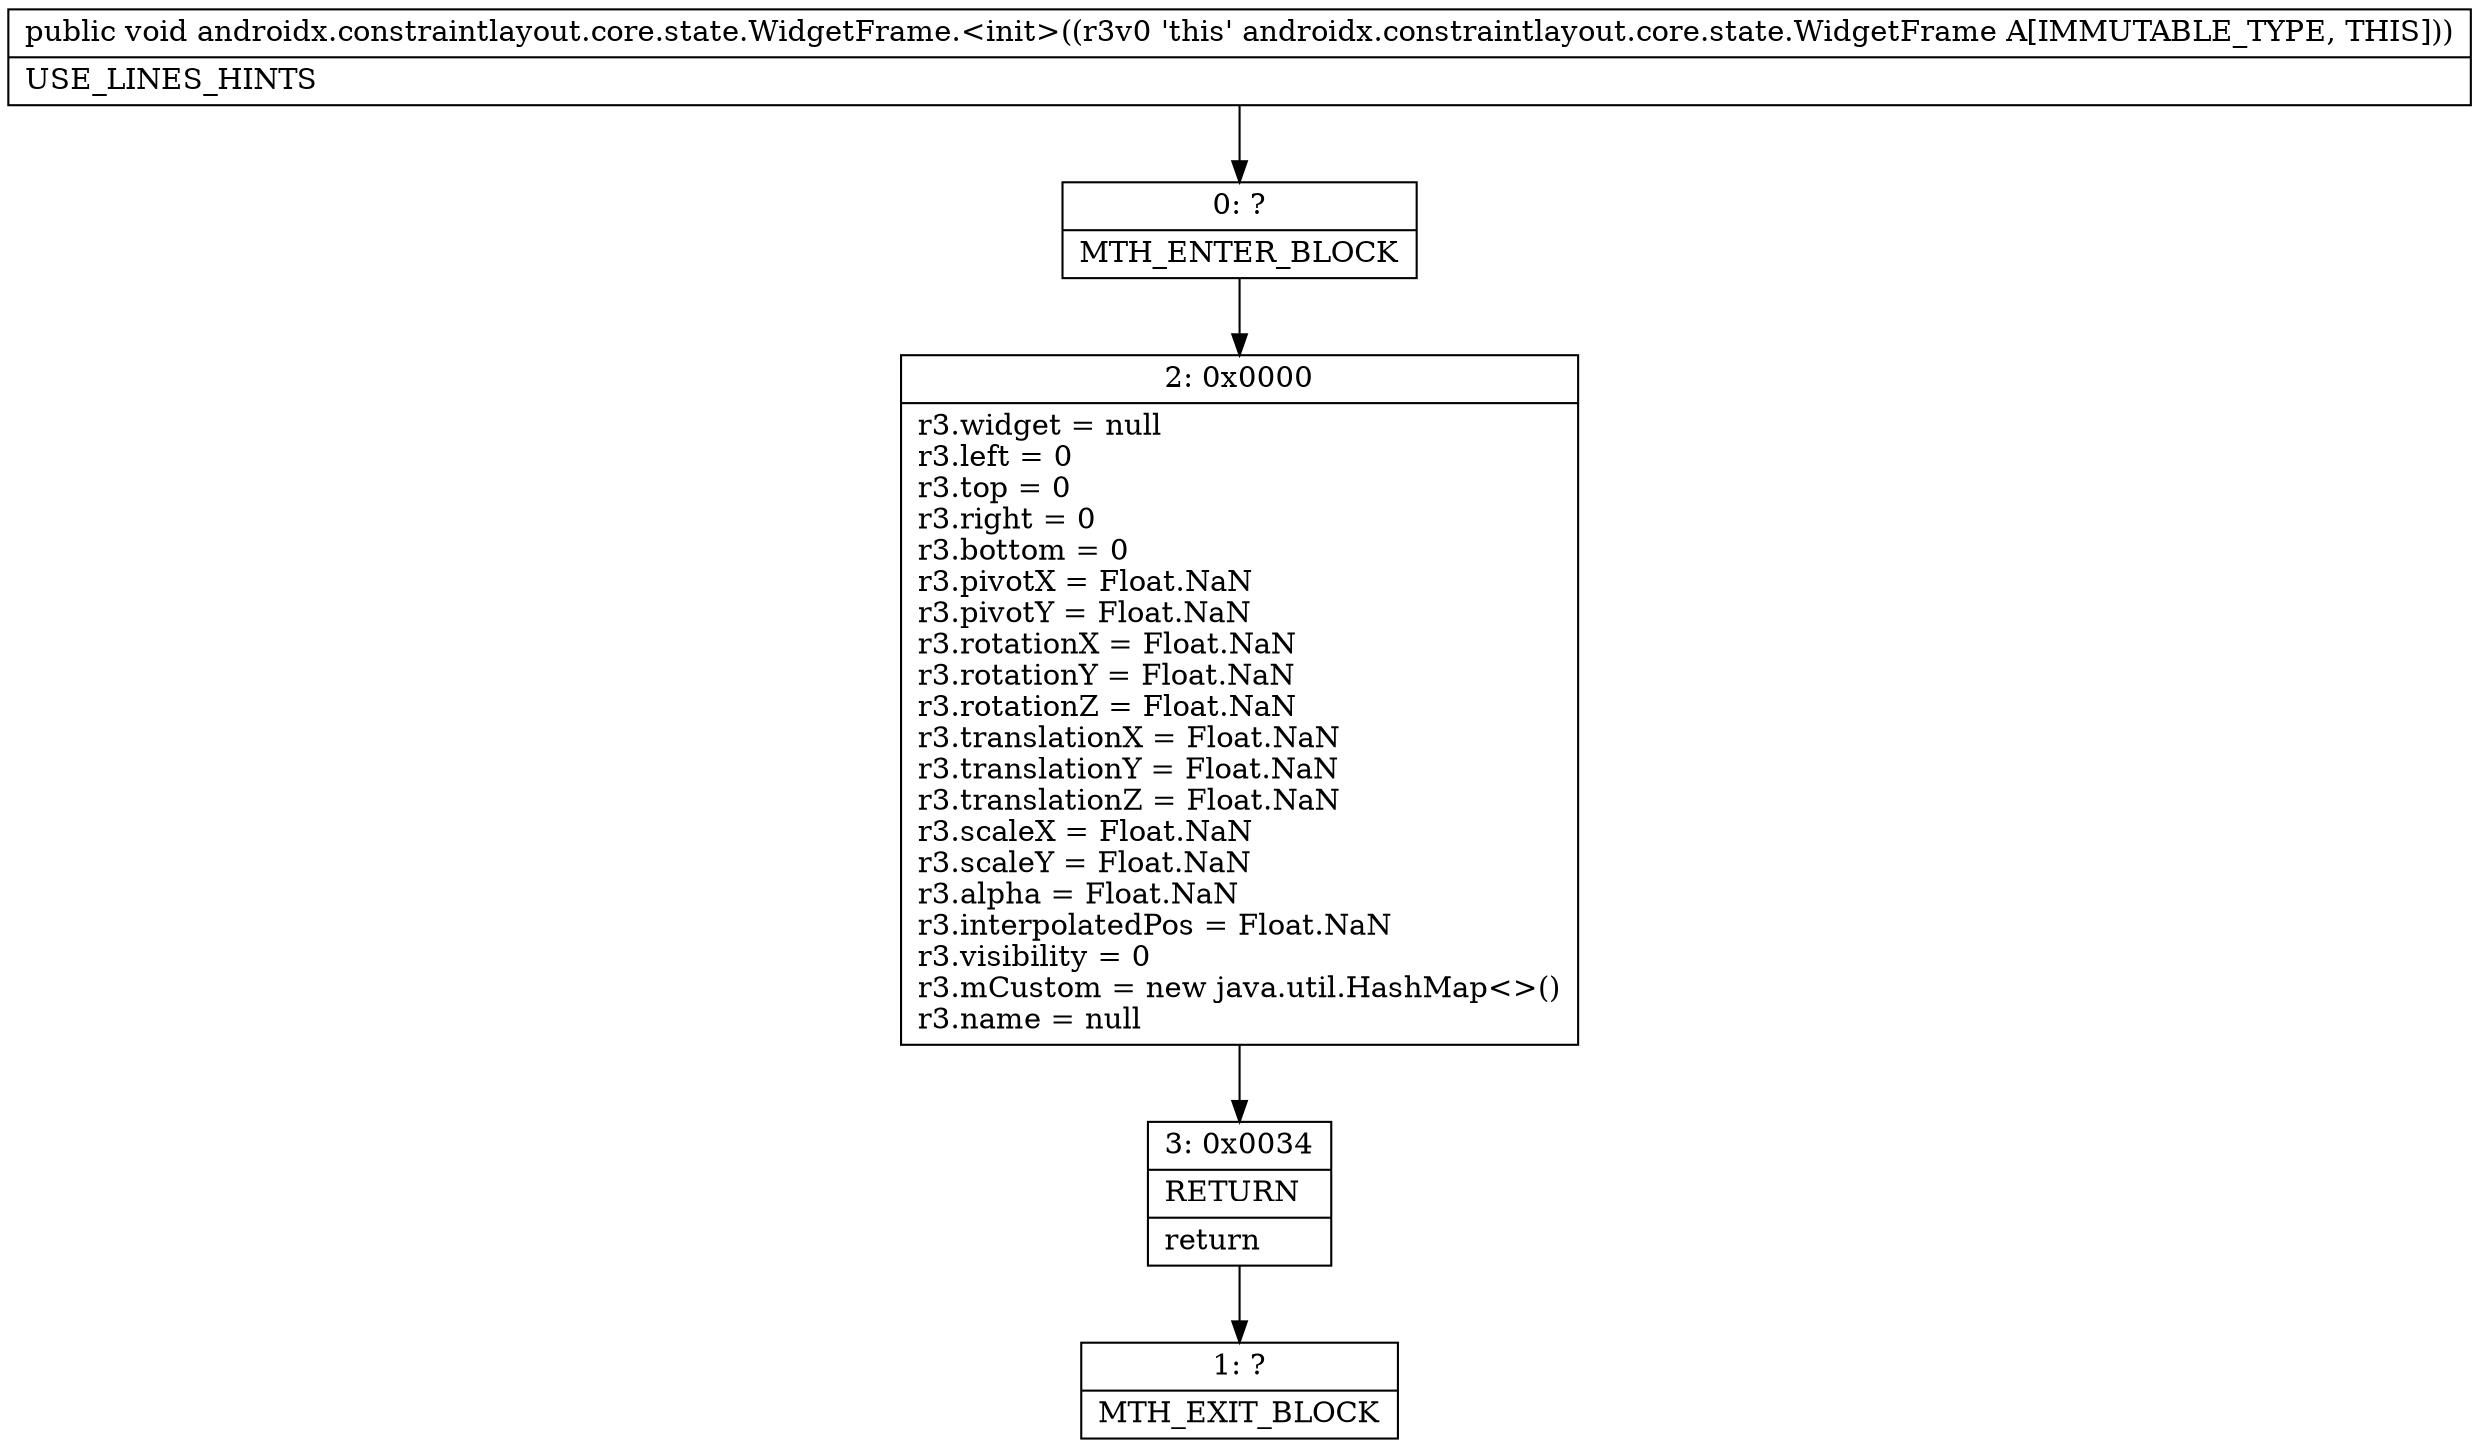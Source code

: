 digraph "CFG forandroidx.constraintlayout.core.state.WidgetFrame.\<init\>()V" {
Node_0 [shape=record,label="{0\:\ ?|MTH_ENTER_BLOCK\l}"];
Node_2 [shape=record,label="{2\:\ 0x0000|r3.widget = null\lr3.left = 0\lr3.top = 0\lr3.right = 0\lr3.bottom = 0\lr3.pivotX = Float.NaN\lr3.pivotY = Float.NaN\lr3.rotationX = Float.NaN\lr3.rotationY = Float.NaN\lr3.rotationZ = Float.NaN\lr3.translationX = Float.NaN\lr3.translationY = Float.NaN\lr3.translationZ = Float.NaN\lr3.scaleX = Float.NaN\lr3.scaleY = Float.NaN\lr3.alpha = Float.NaN\lr3.interpolatedPos = Float.NaN\lr3.visibility = 0\lr3.mCustom = new java.util.HashMap\<\>()\lr3.name = null\l}"];
Node_3 [shape=record,label="{3\:\ 0x0034|RETURN\l|return\l}"];
Node_1 [shape=record,label="{1\:\ ?|MTH_EXIT_BLOCK\l}"];
MethodNode[shape=record,label="{public void androidx.constraintlayout.core.state.WidgetFrame.\<init\>((r3v0 'this' androidx.constraintlayout.core.state.WidgetFrame A[IMMUTABLE_TYPE, THIS]))  | USE_LINES_HINTS\l}"];
MethodNode -> Node_0;Node_0 -> Node_2;
Node_2 -> Node_3;
Node_3 -> Node_1;
}

